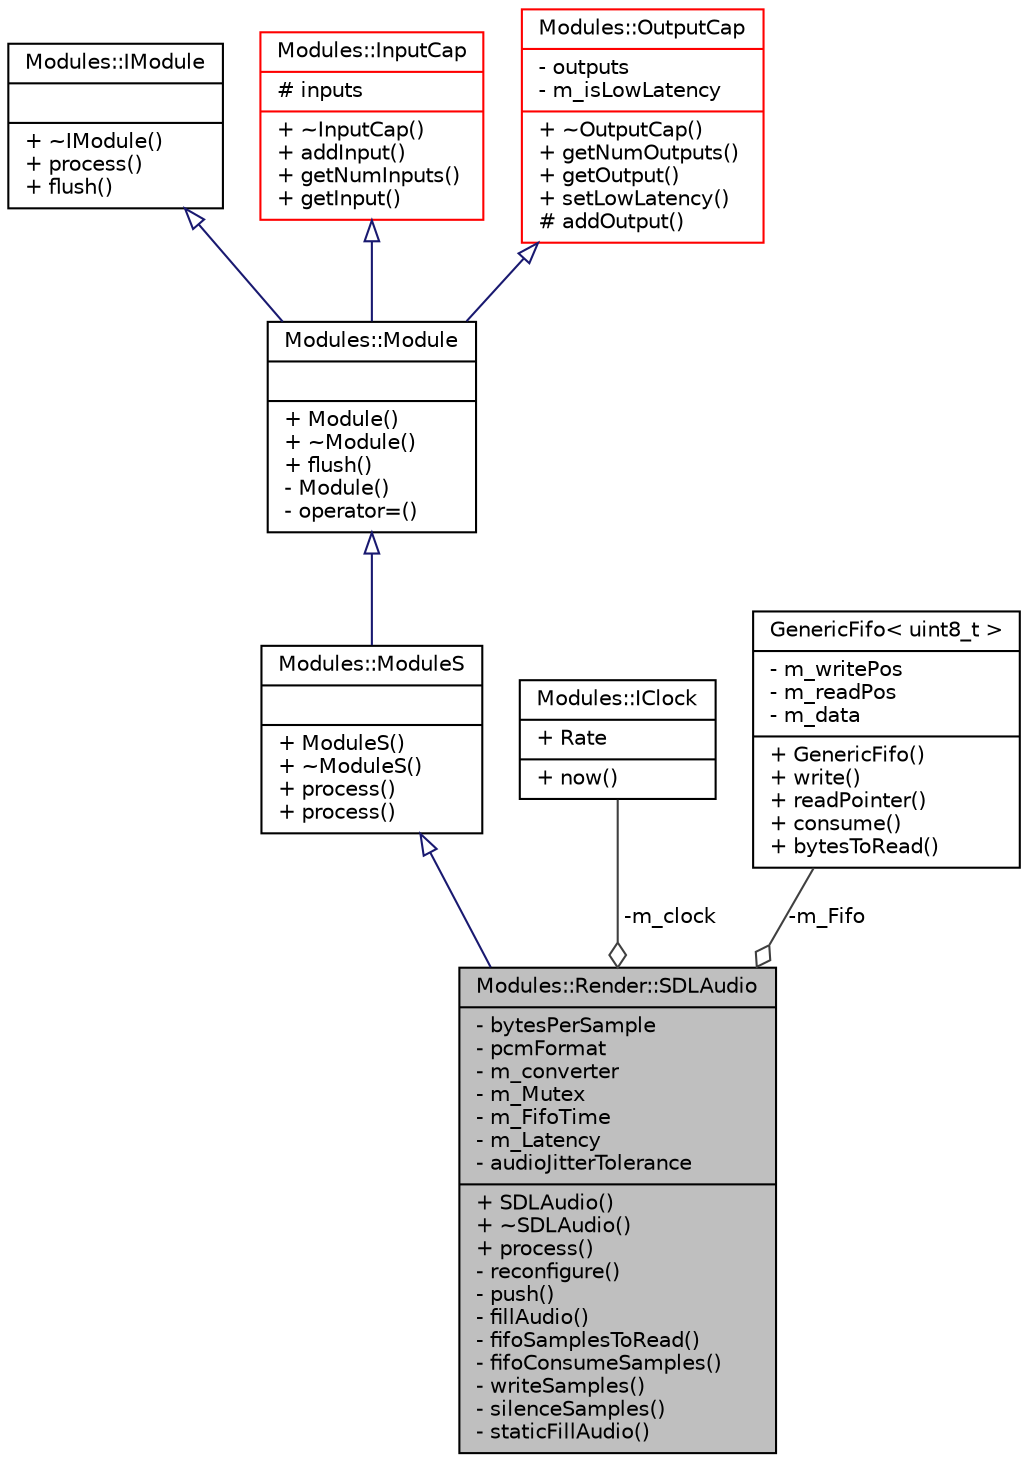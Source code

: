 digraph "Modules::Render::SDLAudio"
{
 // INTERACTIVE_SVG=YES
  edge [fontname="Helvetica",fontsize="10",labelfontname="Helvetica",labelfontsize="10"];
  node [fontname="Helvetica",fontsize="10",shape=record];
  Node1 [label="{Modules::Render::SDLAudio\n|- bytesPerSample\l- pcmFormat\l- m_converter\l- m_Mutex\l- m_FifoTime\l- m_Latency\l- audioJitterTolerance\l|+ SDLAudio()\l+ ~SDLAudio()\l+ process()\l- reconfigure()\l- push()\l- fillAudio()\l- fifoSamplesToRead()\l- fifoConsumeSamples()\l- writeSamples()\l- silenceSamples()\l- staticFillAudio()\l}",height=0.2,width=0.4,color="black", fillcolor="grey75", style="filled", fontcolor="black"];
  Node2 -> Node1 [dir="back",color="midnightblue",fontsize="10",style="solid",arrowtail="onormal",fontname="Helvetica"];
  Node2 [label="{Modules::ModuleS\n||+ ModuleS()\l+ ~ModuleS()\l+ process()\l+ process()\l}",height=0.2,width=0.4,color="black", fillcolor="white", style="filled",URL="$class_modules_1_1_module_s.html"];
  Node3 -> Node2 [dir="back",color="midnightblue",fontsize="10",style="solid",arrowtail="onormal",fontname="Helvetica"];
  Node3 [label="{Modules::Module\n||+ Module()\l+ ~Module()\l+ flush()\l- Module()\l- operator=()\l}",height=0.2,width=0.4,color="black", fillcolor="white", style="filled",URL="$class_modules_1_1_module.html"];
  Node4 -> Node3 [dir="back",color="midnightblue",fontsize="10",style="solid",arrowtail="onormal",fontname="Helvetica"];
  Node4 [label="{Modules::IModule\n||+ ~IModule()\l+ process()\l+ flush()\l}",height=0.2,width=0.4,color="black", fillcolor="white", style="filled",URL="$struct_modules_1_1_i_module.html"];
  Node5 -> Node3 [dir="back",color="midnightblue",fontsize="10",style="solid",arrowtail="onormal",fontname="Helvetica"];
  Node5 [label="{Modules::InputCap\n|# inputs\l|+ ~InputCap()\l+ addInput()\l+ getNumInputs()\l+ getInput()\l}",height=0.2,width=0.4,color="red", fillcolor="white", style="filled",URL="$class_modules_1_1_input_cap.html"];
  Node6 -> Node3 [dir="back",color="midnightblue",fontsize="10",style="solid",arrowtail="onormal",fontname="Helvetica"];
  Node6 [label="{Modules::OutputCap\n|- outputs\l- m_isLowLatency\l|+ ~OutputCap()\l+ getNumOutputs()\l+ getOutput()\l+ setLowLatency()\l# addOutput()\l}",height=0.2,width=0.4,color="red", fillcolor="white", style="filled",URL="$class_modules_1_1_output_cap.html"];
  Node7 -> Node1 [color="grey25",fontsize="10",style="solid",label=" -m_clock" ,arrowhead="odiamond",fontname="Helvetica"];
  Node7 [label="{Modules::IClock\n|+ Rate\l|+ now()\l}",height=0.2,width=0.4,color="black", fillcolor="white", style="filled",URL="$struct_modules_1_1_i_clock.html"];
  Node8 -> Node1 [color="grey25",fontsize="10",style="solid",label=" -m_Fifo" ,arrowhead="odiamond",fontname="Helvetica"];
  Node8 [label="{GenericFifo\< uint8_t \>\n|- m_writePos\l- m_readPos\l- m_data\l|+ GenericFifo()\l+ write()\l+ readPointer()\l+ consume()\l+ bytesToRead()\l}",height=0.2,width=0.4,color="black", fillcolor="white", style="filled",URL="$class_generic_fifo.html"];
}
